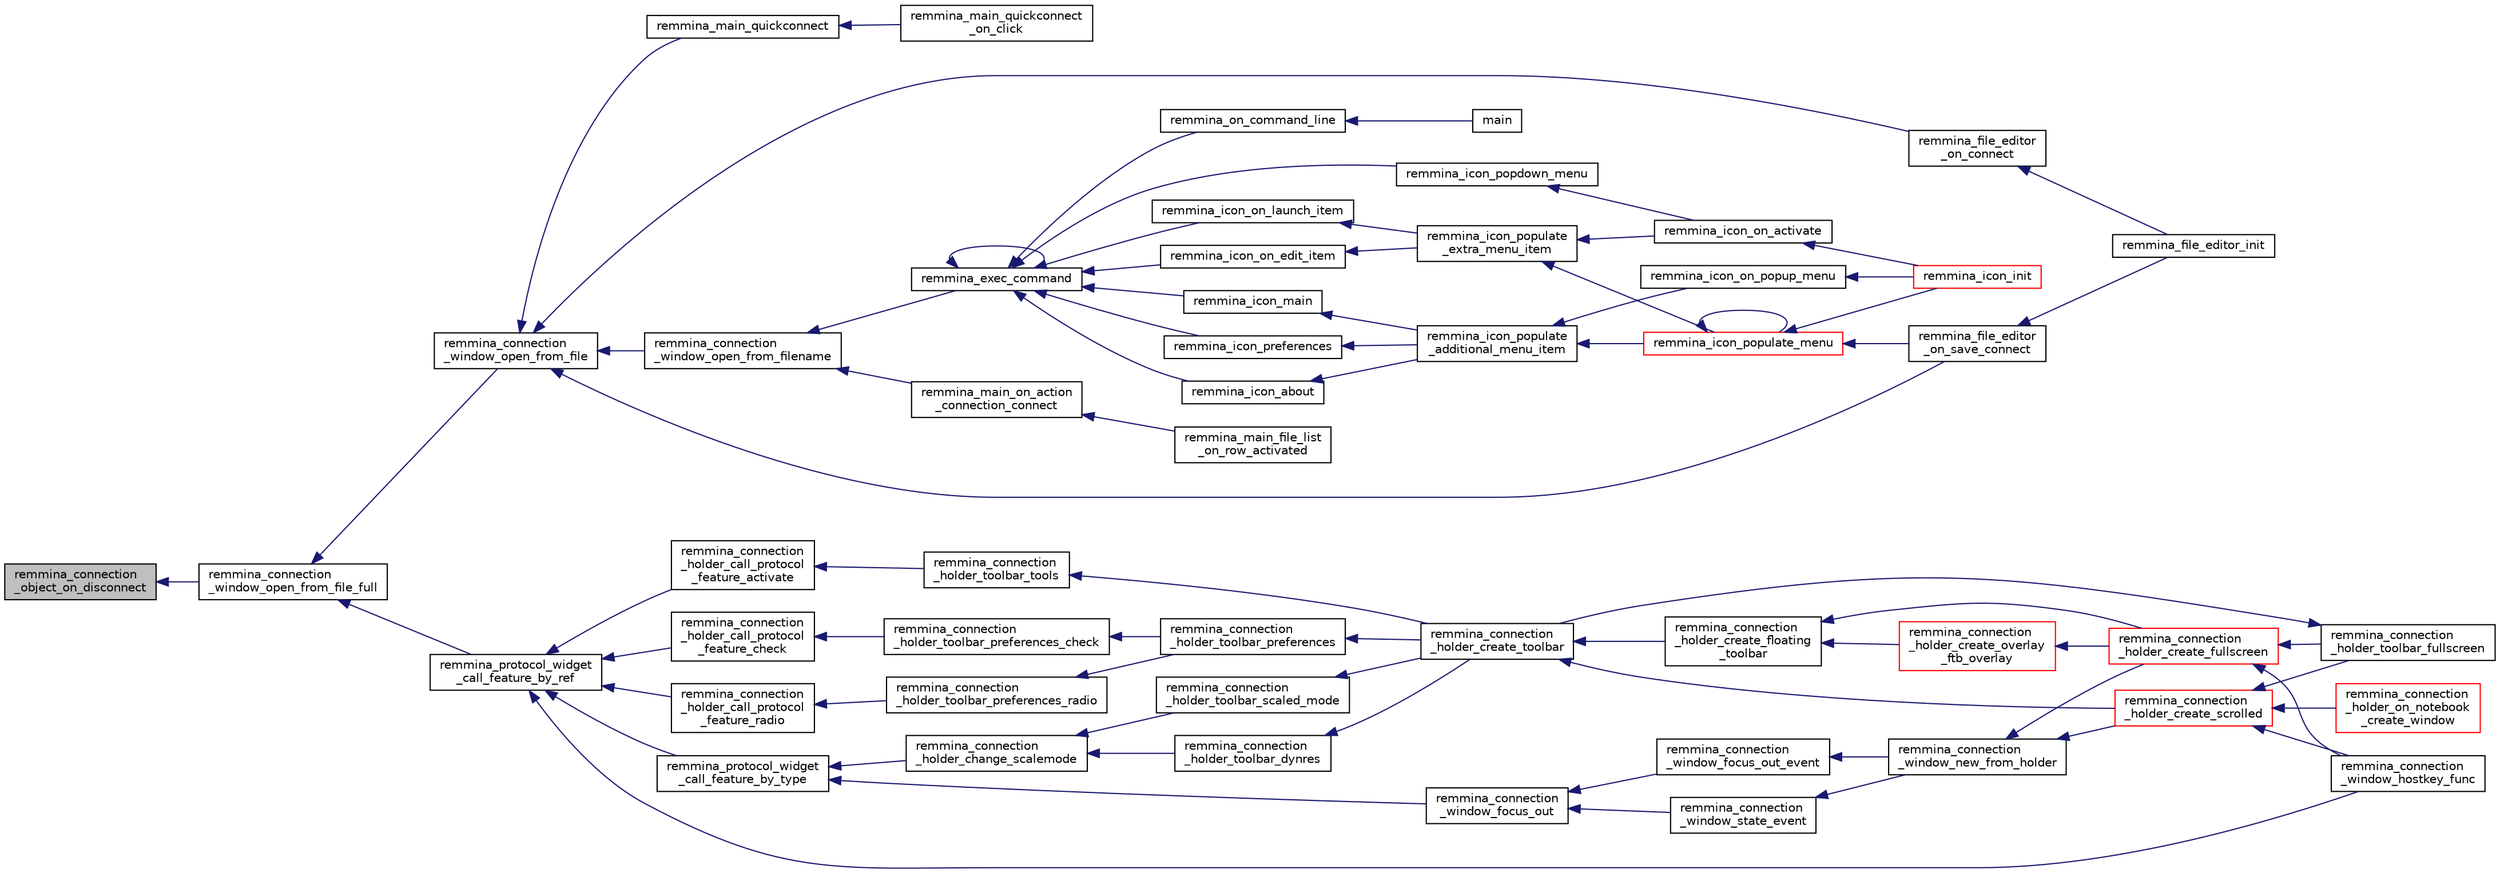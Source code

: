 digraph "remmina_connection_object_on_disconnect"
{
  edge [fontname="Helvetica",fontsize="10",labelfontname="Helvetica",labelfontsize="10"];
  node [fontname="Helvetica",fontsize="10",shape=record];
  rankdir="LR";
  Node11591 [label="remmina_connection\l_object_on_disconnect",height=0.2,width=0.4,color="black", fillcolor="grey75", style="filled", fontcolor="black"];
  Node11591 -> Node11592 [dir="back",color="midnightblue",fontsize="10",style="solid",fontname="Helvetica"];
  Node11592 [label="remmina_connection\l_window_open_from_file_full",height=0.2,width=0.4,color="black", fillcolor="white", style="filled",URL="$remmina__connection__window_8h.html#adbf2b670ca3bae96a99cb0b36021a961"];
  Node11592 -> Node11593 [dir="back",color="midnightblue",fontsize="10",style="solid",fontname="Helvetica"];
  Node11593 [label="remmina_connection\l_window_open_from_file",height=0.2,width=0.4,color="black", fillcolor="white", style="filled",URL="$remmina__connection__window_8h.html#a1c7f722a89609523cc4de079cc82f23c"];
  Node11593 -> Node11594 [dir="back",color="midnightblue",fontsize="10",style="solid",fontname="Helvetica"];
  Node11594 [label="remmina_connection\l_window_open_from_filename",height=0.2,width=0.4,color="black", fillcolor="white", style="filled",URL="$remmina__connection__window_8h.html#ab0ed27ef360efc7d92906cbabf9da5db"];
  Node11594 -> Node11595 [dir="back",color="midnightblue",fontsize="10",style="solid",fontname="Helvetica"];
  Node11595 [label="remmina_exec_command",height=0.2,width=0.4,color="black", fillcolor="white", style="filled",URL="$remmina__exec_8h.html#a424cabdcff647797061e7482049d62a7"];
  Node11595 -> Node11596 [dir="back",color="midnightblue",fontsize="10",style="solid",fontname="Helvetica"];
  Node11596 [label="remmina_on_command_line",height=0.2,width=0.4,color="black", fillcolor="white", style="filled",URL="$remmina_8c.html#aeb286fc5bd52ab5382ab8cb495dc2914"];
  Node11596 -> Node11597 [dir="back",color="midnightblue",fontsize="10",style="solid",fontname="Helvetica"];
  Node11597 [label="main",height=0.2,width=0.4,color="black", fillcolor="white", style="filled",URL="$remmina_8c.html#a0ddf1224851353fc92bfbff6f499fa97"];
  Node11595 -> Node11595 [dir="back",color="midnightblue",fontsize="10",style="solid",fontname="Helvetica"];
  Node11595 -> Node11598 [dir="back",color="midnightblue",fontsize="10",style="solid",fontname="Helvetica"];
  Node11598 [label="remmina_icon_main",height=0.2,width=0.4,color="black", fillcolor="white", style="filled",URL="$remmina__icon_8c.html#a920476110ab6410c8fc8cf734109e497"];
  Node11598 -> Node11599 [dir="back",color="midnightblue",fontsize="10",style="solid",fontname="Helvetica"];
  Node11599 [label="remmina_icon_populate\l_additional_menu_item",height=0.2,width=0.4,color="black", fillcolor="white", style="filled",URL="$remmina__icon_8c.html#a8aaf73ed94cf20dcce1c7be26262cb56"];
  Node11599 -> Node11600 [dir="back",color="midnightblue",fontsize="10",style="solid",fontname="Helvetica"];
  Node11600 [label="remmina_icon_populate_menu",height=0.2,width=0.4,color="red", fillcolor="white", style="filled",URL="$remmina__icon_8h.html#af80ed314f91d653237249d839c7fc3b2"];
  Node11600 -> Node11603 [dir="back",color="midnightblue",fontsize="10",style="solid",fontname="Helvetica"];
  Node11603 [label="remmina_file_editor\l_on_save_connect",height=0.2,width=0.4,color="black", fillcolor="white", style="filled",URL="$remmina__file__editor_8c.html#a57224f3f69f04f398de563b71be6b18e"];
  Node11603 -> Node11602 [dir="back",color="midnightblue",fontsize="10",style="solid",fontname="Helvetica"];
  Node11602 [label="remmina_file_editor_init",height=0.2,width=0.4,color="black", fillcolor="white", style="filled",URL="$remmina__file__editor_8c.html#a9afd8d41c66f547320930eb331f3124d"];
  Node11600 -> Node11600 [dir="back",color="midnightblue",fontsize="10",style="solid",fontname="Helvetica"];
  Node11600 -> Node11604 [dir="back",color="midnightblue",fontsize="10",style="solid",fontname="Helvetica"];
  Node11604 [label="remmina_icon_init",height=0.2,width=0.4,color="red", fillcolor="white", style="filled",URL="$remmina__icon_8h.html#a741c81815e562f40672c4485172306d6"];
  Node11599 -> Node11608 [dir="back",color="midnightblue",fontsize="10",style="solid",fontname="Helvetica"];
  Node11608 [label="remmina_icon_on_popup_menu",height=0.2,width=0.4,color="black", fillcolor="white", style="filled",URL="$remmina__icon_8c.html#a95b917790eeb38e48137018796bdda93"];
  Node11608 -> Node11604 [dir="back",color="midnightblue",fontsize="10",style="solid",fontname="Helvetica"];
  Node11595 -> Node11609 [dir="back",color="midnightblue",fontsize="10",style="solid",fontname="Helvetica"];
  Node11609 [label="remmina_icon_preferences",height=0.2,width=0.4,color="black", fillcolor="white", style="filled",URL="$remmina__icon_8c.html#ad3b0e3d12e4854eae05b1afea19da404"];
  Node11609 -> Node11599 [dir="back",color="midnightblue",fontsize="10",style="solid",fontname="Helvetica"];
  Node11595 -> Node11610 [dir="back",color="midnightblue",fontsize="10",style="solid",fontname="Helvetica"];
  Node11610 [label="remmina_icon_about",height=0.2,width=0.4,color="black", fillcolor="white", style="filled",URL="$remmina__icon_8c.html#a5cdf1958ef01e49889bcee2e90e2cf71"];
  Node11610 -> Node11599 [dir="back",color="midnightblue",fontsize="10",style="solid",fontname="Helvetica"];
  Node11595 -> Node11611 [dir="back",color="midnightblue",fontsize="10",style="solid",fontname="Helvetica"];
  Node11611 [label="remmina_icon_on_launch_item",height=0.2,width=0.4,color="black", fillcolor="white", style="filled",URL="$remmina__icon_8c.html#ad1699688680e12abcfd5c74dd2f76d83"];
  Node11611 -> Node11612 [dir="back",color="midnightblue",fontsize="10",style="solid",fontname="Helvetica"];
  Node11612 [label="remmina_icon_populate\l_extra_menu_item",height=0.2,width=0.4,color="black", fillcolor="white", style="filled",URL="$remmina__icon_8c.html#a2847311861df3a2f1c8bbcd35cf3fd6f"];
  Node11612 -> Node11600 [dir="back",color="midnightblue",fontsize="10",style="solid",fontname="Helvetica"];
  Node11612 -> Node11613 [dir="back",color="midnightblue",fontsize="10",style="solid",fontname="Helvetica"];
  Node11613 [label="remmina_icon_on_activate",height=0.2,width=0.4,color="black", fillcolor="white", style="filled",URL="$remmina__icon_8c.html#af175fef31eb95974094088235b3a2b1d"];
  Node11613 -> Node11604 [dir="back",color="midnightblue",fontsize="10",style="solid",fontname="Helvetica"];
  Node11595 -> Node11614 [dir="back",color="midnightblue",fontsize="10",style="solid",fontname="Helvetica"];
  Node11614 [label="remmina_icon_on_edit_item",height=0.2,width=0.4,color="black", fillcolor="white", style="filled",URL="$remmina__icon_8c.html#af8708120906a8dc41a7998ebf9ecd129"];
  Node11614 -> Node11612 [dir="back",color="midnightblue",fontsize="10",style="solid",fontname="Helvetica"];
  Node11595 -> Node11615 [dir="back",color="midnightblue",fontsize="10",style="solid",fontname="Helvetica"];
  Node11615 [label="remmina_icon_popdown_menu",height=0.2,width=0.4,color="black", fillcolor="white", style="filled",URL="$remmina__icon_8c.html#a444be76e3c3a065279c5f9abc7fae833"];
  Node11615 -> Node11613 [dir="back",color="midnightblue",fontsize="10",style="solid",fontname="Helvetica"];
  Node11594 -> Node11616 [dir="back",color="midnightblue",fontsize="10",style="solid",fontname="Helvetica"];
  Node11616 [label="remmina_main_on_action\l_connection_connect",height=0.2,width=0.4,color="black", fillcolor="white", style="filled",URL="$remmina__main_8c.html#ae023d1cb099a4f7bee79f13760566cbf"];
  Node11616 -> Node11617 [dir="back",color="midnightblue",fontsize="10",style="solid",fontname="Helvetica"];
  Node11617 [label="remmina_main_file_list\l_on_row_activated",height=0.2,width=0.4,color="black", fillcolor="white", style="filled",URL="$remmina__main_8c.html#aba1a89a2400c5cc8373c6bd34602ac10"];
  Node11593 -> Node11618 [dir="back",color="midnightblue",fontsize="10",style="solid",fontname="Helvetica"];
  Node11618 [label="remmina_file_editor\l_on_connect",height=0.2,width=0.4,color="black", fillcolor="white", style="filled",URL="$remmina__file__editor_8c.html#a73b8581fd1fd77532b748d91a2951f25"];
  Node11618 -> Node11602 [dir="back",color="midnightblue",fontsize="10",style="solid",fontname="Helvetica"];
  Node11593 -> Node11603 [dir="back",color="midnightblue",fontsize="10",style="solid",fontname="Helvetica"];
  Node11593 -> Node11619 [dir="back",color="midnightblue",fontsize="10",style="solid",fontname="Helvetica"];
  Node11619 [label="remmina_main_quickconnect",height=0.2,width=0.4,color="black", fillcolor="white", style="filled",URL="$remmina__main_8c.html#a802458852abacebfb16f1f4295806a01"];
  Node11619 -> Node11620 [dir="back",color="midnightblue",fontsize="10",style="solid",fontname="Helvetica"];
  Node11620 [label="remmina_main_quickconnect\l_on_click",height=0.2,width=0.4,color="black", fillcolor="white", style="filled",URL="$remmina__main_8c.html#a210e9e04c7c97cc86412044de31f659d"];
  Node11592 -> Node11621 [dir="back",color="midnightblue",fontsize="10",style="solid",fontname="Helvetica"];
  Node11621 [label="remmina_protocol_widget\l_call_feature_by_ref",height=0.2,width=0.4,color="black", fillcolor="white", style="filled",URL="$remmina__protocol__widget_8h.html#a605b69a9aa4393024369cc5070488692"];
  Node11621 -> Node11622 [dir="back",color="midnightblue",fontsize="10",style="solid",fontname="Helvetica"];
  Node11622 [label="remmina_connection\l_holder_call_protocol\l_feature_radio",height=0.2,width=0.4,color="black", fillcolor="white", style="filled",URL="$remmina__connection__window_8c.html#a86280cb973101817f7410af393bc2f98"];
  Node11622 -> Node11623 [dir="back",color="midnightblue",fontsize="10",style="solid",fontname="Helvetica"];
  Node11623 [label="remmina_connection\l_holder_toolbar_preferences_radio",height=0.2,width=0.4,color="black", fillcolor="white", style="filled",URL="$remmina__connection__window_8c.html#a1ddab4aacc284c606ab237eae9c0b5a9"];
  Node11623 -> Node11624 [dir="back",color="midnightblue",fontsize="10",style="solid",fontname="Helvetica"];
  Node11624 [label="remmina_connection\l_holder_toolbar_preferences",height=0.2,width=0.4,color="black", fillcolor="white", style="filled",URL="$remmina__connection__window_8c.html#a78ec7d6e66d6e6569c1a9a0230c74bc8"];
  Node11624 -> Node11625 [dir="back",color="midnightblue",fontsize="10",style="solid",fontname="Helvetica"];
  Node11625 [label="remmina_connection\l_holder_create_toolbar",height=0.2,width=0.4,color="black", fillcolor="white", style="filled",URL="$remmina__connection__window_8c.html#af8138da72278e9e9000276e08a6fd984"];
  Node11625 -> Node11626 [dir="back",color="midnightblue",fontsize="10",style="solid",fontname="Helvetica"];
  Node11626 [label="remmina_connection\l_holder_create_floating\l_toolbar",height=0.2,width=0.4,color="black", fillcolor="white", style="filled",URL="$remmina__connection__window_8c.html#a967dca6c1876afc3e6bcb763f9709d43"];
  Node11626 -> Node11627 [dir="back",color="midnightblue",fontsize="10",style="solid",fontname="Helvetica"];
  Node11627 [label="remmina_connection\l_holder_create_overlay\l_ftb_overlay",height=0.2,width=0.4,color="red", fillcolor="white", style="filled",URL="$remmina__connection__window_8c.html#ab2edcb806312b3367c70fbb13c383ae0"];
  Node11627 -> Node11629 [dir="back",color="midnightblue",fontsize="10",style="solid",fontname="Helvetica"];
  Node11629 [label="remmina_connection\l_holder_create_fullscreen",height=0.2,width=0.4,color="red", fillcolor="white", style="filled",URL="$remmina__connection__window_8c.html#ae67ca4d276339723c1ff87fc224eaccf"];
  Node11629 -> Node11630 [dir="back",color="midnightblue",fontsize="10",style="solid",fontname="Helvetica"];
  Node11630 [label="remmina_connection\l_holder_toolbar_fullscreen",height=0.2,width=0.4,color="black", fillcolor="white", style="filled",URL="$remmina__connection__window_8c.html#a02ac20f50f1b7b816bd7208127efdbee"];
  Node11630 -> Node11625 [dir="back",color="midnightblue",fontsize="10",style="solid",fontname="Helvetica"];
  Node11629 -> Node11634 [dir="back",color="midnightblue",fontsize="10",style="solid",fontname="Helvetica"];
  Node11634 [label="remmina_connection\l_window_hostkey_func",height=0.2,width=0.4,color="black", fillcolor="white", style="filled",URL="$remmina__connection__window_8c.html#abef663d930076deb3105f86dabe2a9c3"];
  Node11626 -> Node11629 [dir="back",color="midnightblue",fontsize="10",style="solid",fontname="Helvetica"];
  Node11625 -> Node11636 [dir="back",color="midnightblue",fontsize="10",style="solid",fontname="Helvetica"];
  Node11636 [label="remmina_connection\l_holder_create_scrolled",height=0.2,width=0.4,color="red", fillcolor="white", style="filled",URL="$remmina__connection__window_8c.html#a57b3656c37df65d276ddd50a16906dc7"];
  Node11636 -> Node11630 [dir="back",color="midnightblue",fontsize="10",style="solid",fontname="Helvetica"];
  Node11636 -> Node11637 [dir="back",color="midnightblue",fontsize="10",style="solid",fontname="Helvetica"];
  Node11637 [label="remmina_connection\l_holder_on_notebook\l_create_window",height=0.2,width=0.4,color="red", fillcolor="white", style="filled",URL="$remmina__connection__window_8c.html#a2f5fc595c1aad851962aa58e2009bcce"];
  Node11636 -> Node11634 [dir="back",color="midnightblue",fontsize="10",style="solid",fontname="Helvetica"];
  Node11621 -> Node11639 [dir="back",color="midnightblue",fontsize="10",style="solid",fontname="Helvetica"];
  Node11639 [label="remmina_connection\l_holder_call_protocol\l_feature_check",height=0.2,width=0.4,color="black", fillcolor="white", style="filled",URL="$remmina__connection__window_8c.html#a8d924ded7fe147df8b5f113e2fb1d6e7"];
  Node11639 -> Node11640 [dir="back",color="midnightblue",fontsize="10",style="solid",fontname="Helvetica"];
  Node11640 [label="remmina_connection\l_holder_toolbar_preferences_check",height=0.2,width=0.4,color="black", fillcolor="white", style="filled",URL="$remmina__connection__window_8c.html#ada0dce340f5f1484c496a2357e8a2c69"];
  Node11640 -> Node11624 [dir="back",color="midnightblue",fontsize="10",style="solid",fontname="Helvetica"];
  Node11621 -> Node11641 [dir="back",color="midnightblue",fontsize="10",style="solid",fontname="Helvetica"];
  Node11641 [label="remmina_connection\l_holder_call_protocol\l_feature_activate",height=0.2,width=0.4,color="black", fillcolor="white", style="filled",URL="$remmina__connection__window_8c.html#a4507b43c6fd10bc68d9512c6b253a552"];
  Node11641 -> Node11642 [dir="back",color="midnightblue",fontsize="10",style="solid",fontname="Helvetica"];
  Node11642 [label="remmina_connection\l_holder_toolbar_tools",height=0.2,width=0.4,color="black", fillcolor="white", style="filled",URL="$remmina__connection__window_8c.html#a51cc0b2274049920f67c71047bd76213"];
  Node11642 -> Node11625 [dir="back",color="midnightblue",fontsize="10",style="solid",fontname="Helvetica"];
  Node11621 -> Node11634 [dir="back",color="midnightblue",fontsize="10",style="solid",fontname="Helvetica"];
  Node11621 -> Node11643 [dir="back",color="midnightblue",fontsize="10",style="solid",fontname="Helvetica"];
  Node11643 [label="remmina_protocol_widget\l_call_feature_by_type",height=0.2,width=0.4,color="black", fillcolor="white", style="filled",URL="$remmina__protocol__widget_8h.html#a6a630e96e5b914d60d678ae8eaad4cd9"];
  Node11643 -> Node11644 [dir="back",color="midnightblue",fontsize="10",style="solid",fontname="Helvetica"];
  Node11644 [label="remmina_connection\l_holder_change_scalemode",height=0.2,width=0.4,color="black", fillcolor="white", style="filled",URL="$remmina__connection__window_8c.html#a5565ebedf82eb9f2d54b7f447b4c930e"];
  Node11644 -> Node11645 [dir="back",color="midnightblue",fontsize="10",style="solid",fontname="Helvetica"];
  Node11645 [label="remmina_connection\l_holder_toolbar_dynres",height=0.2,width=0.4,color="black", fillcolor="white", style="filled",URL="$remmina__connection__window_8c.html#a576e3800c7371f63b27e3832848ac4e5"];
  Node11645 -> Node11625 [dir="back",color="midnightblue",fontsize="10",style="solid",fontname="Helvetica"];
  Node11644 -> Node11646 [dir="back",color="midnightblue",fontsize="10",style="solid",fontname="Helvetica"];
  Node11646 [label="remmina_connection\l_holder_toolbar_scaled_mode",height=0.2,width=0.4,color="black", fillcolor="white", style="filled",URL="$remmina__connection__window_8c.html#ad6136dd7c0867a5a5f1c0b0645632ee4"];
  Node11646 -> Node11625 [dir="back",color="midnightblue",fontsize="10",style="solid",fontname="Helvetica"];
  Node11643 -> Node11647 [dir="back",color="midnightblue",fontsize="10",style="solid",fontname="Helvetica"];
  Node11647 [label="remmina_connection\l_window_focus_out",height=0.2,width=0.4,color="black", fillcolor="white", style="filled",URL="$remmina__connection__window_8c.html#a8c242e0a7ee57ed79099c330d696b43f"];
  Node11647 -> Node11648 [dir="back",color="midnightblue",fontsize="10",style="solid",fontname="Helvetica"];
  Node11648 [label="remmina_connection\l_window_focus_out_event",height=0.2,width=0.4,color="black", fillcolor="white", style="filled",URL="$remmina__connection__window_8c.html#a539828a1dd435bee083d82136691176c"];
  Node11648 -> Node11649 [dir="back",color="midnightblue",fontsize="10",style="solid",fontname="Helvetica"];
  Node11649 [label="remmina_connection\l_window_new_from_holder",height=0.2,width=0.4,color="black", fillcolor="white", style="filled",URL="$remmina__connection__window_8c.html#a0ff4775a640861c11f2bc9f4e4680ed5"];
  Node11649 -> Node11636 [dir="back",color="midnightblue",fontsize="10",style="solid",fontname="Helvetica"];
  Node11649 -> Node11629 [dir="back",color="midnightblue",fontsize="10",style="solid",fontname="Helvetica"];
  Node11647 -> Node11650 [dir="back",color="midnightblue",fontsize="10",style="solid",fontname="Helvetica"];
  Node11650 [label="remmina_connection\l_window_state_event",height=0.2,width=0.4,color="black", fillcolor="white", style="filled",URL="$remmina__connection__window_8c.html#a174d5b1e983a96c98aae2e8078f462bd"];
  Node11650 -> Node11649 [dir="back",color="midnightblue",fontsize="10",style="solid",fontname="Helvetica"];
}
